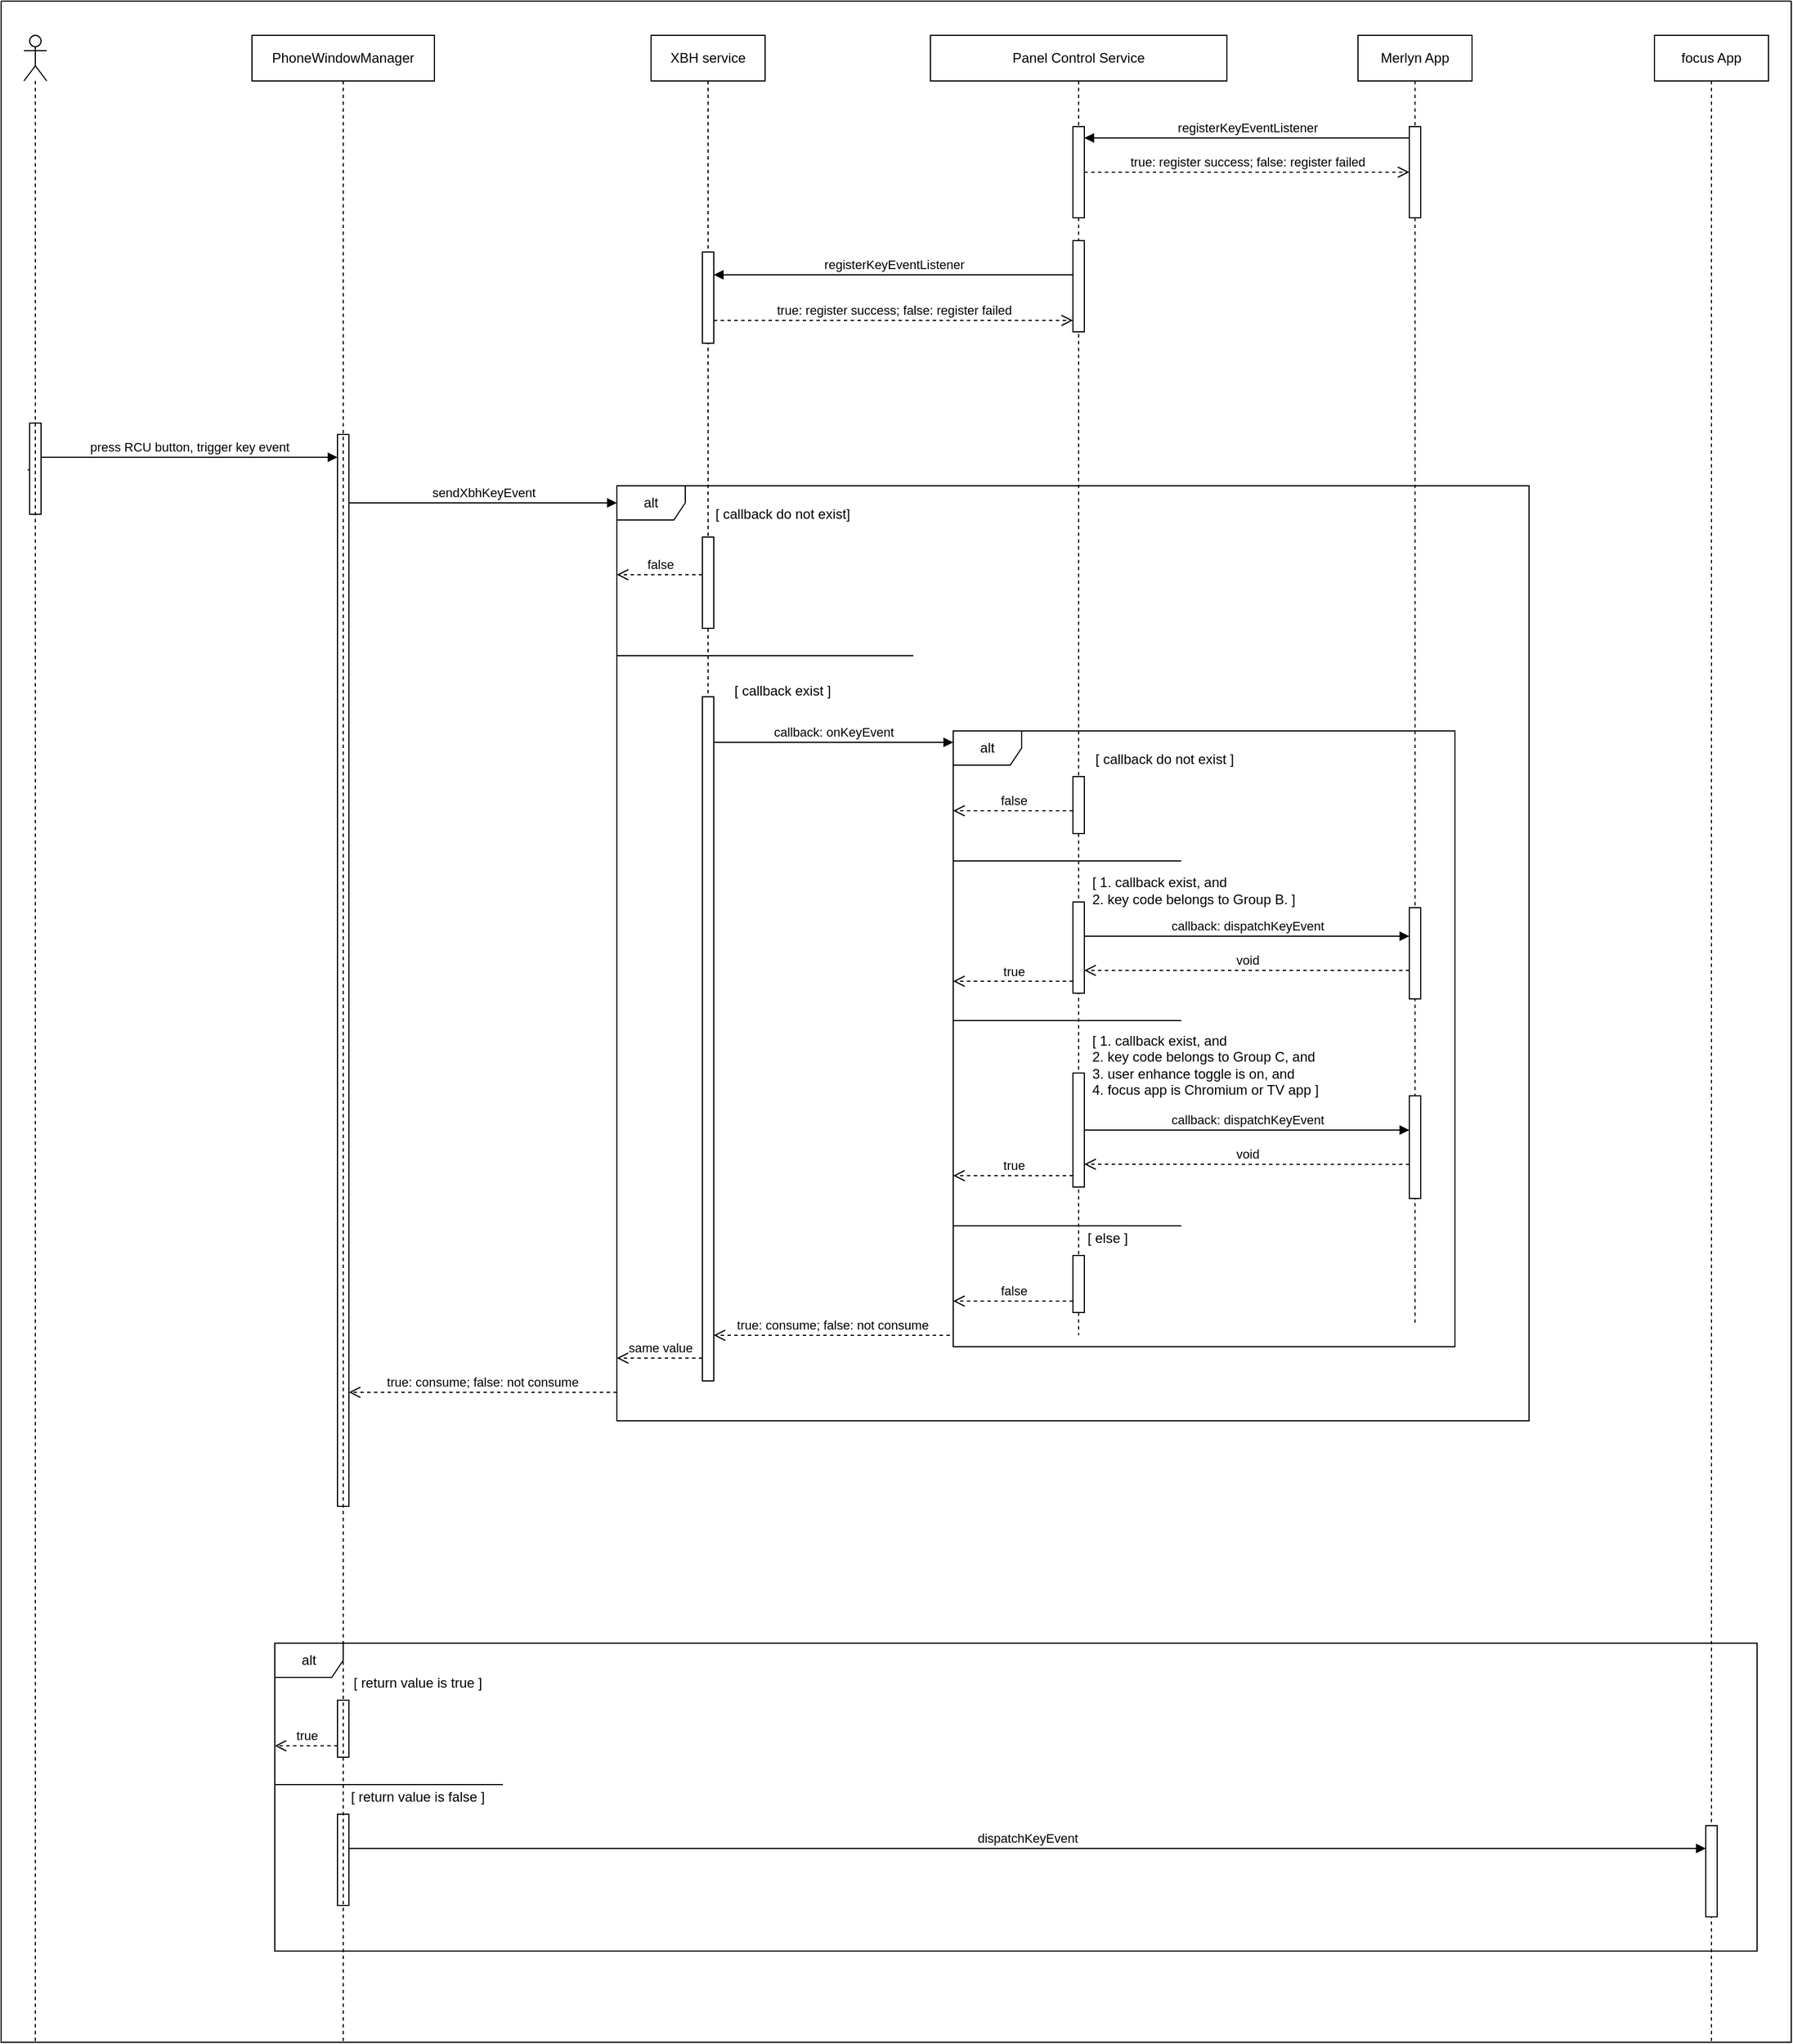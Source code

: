 <mxfile version="20.8.23" type="github">
  <diagram name="Page-1" id="Iv7mJayoe5ap2ETNNHTu">
    <mxGraphModel dx="1578" dy="868" grid="1" gridSize="10" guides="1" tooltips="1" connect="1" arrows="1" fold="1" page="1" pageScale="1" pageWidth="850" pageHeight="1100" math="0" shadow="0">
      <root>
        <mxCell id="0" />
        <mxCell id="1" parent="0" />
        <mxCell id="XDO1bSZa6HCcQc958d6B-104" value="" style="swimlane;startSize=0;fillStyle=auto;strokeColor=default;gradientColor=default;" parent="1" vertex="1">
          <mxGeometry width="1570" height="1790" as="geometry">
            <mxRectangle x="1700" width="50" height="40" as="alternateBounds" />
          </mxGeometry>
        </mxCell>
        <mxCell id="XDO1bSZa6HCcQc958d6B-18" value="" style="html=1;points=[];perimeter=orthogonalPerimeter;outlineConnect=0;targetShapes=umlLifeline;portConstraint=eastwest;newEdgeStyle={&quot;edgeStyle&quot;:&quot;elbowEdgeStyle&quot;,&quot;elbow&quot;:&quot;vertical&quot;,&quot;curved&quot;:0,&quot;rounded&quot;:0};" parent="XDO1bSZa6HCcQc958d6B-104" vertex="1">
          <mxGeometry x="295" y="380" width="10" height="940" as="geometry" />
        </mxCell>
        <mxCell id="XDO1bSZa6HCcQc958d6B-17" value="press RCU button, trigger key event" style="html=1;verticalAlign=bottom;endArrow=block;edgeStyle=elbowEdgeStyle;elbow=vertical;curved=0;rounded=0;startArrow=none;" parent="XDO1bSZa6HCcQc958d6B-104" source="XDO1bSZa6HCcQc958d6B-19" target="XDO1bSZa6HCcQc958d6B-18" edge="1">
          <mxGeometry width="80" relative="1" as="geometry">
            <mxPoint x="395" y="510" as="sourcePoint" />
            <mxPoint x="245" y="410" as="targetPoint" />
            <Array as="points">
              <mxPoint x="235" y="400" />
            </Array>
            <mxPoint as="offset" />
          </mxGeometry>
        </mxCell>
        <mxCell id="XDO1bSZa6HCcQc958d6B-20" value="" style="html=1;verticalAlign=bottom;endArrow=none;edgeStyle=elbowEdgeStyle;elbow=vertical;curved=0;rounded=0;" parent="XDO1bSZa6HCcQc958d6B-104" target="XDO1bSZa6HCcQc958d6B-19" edge="1">
          <mxGeometry width="80" relative="1" as="geometry">
            <mxPoint x="23.278" y="411.111" as="sourcePoint" />
            <mxPoint x="265" y="430" as="targetPoint" />
          </mxGeometry>
        </mxCell>
        <mxCell id="XDO1bSZa6HCcQc958d6B-23" value="sendXbhKeyEvent" style="html=1;verticalAlign=bottom;endArrow=block;edgeStyle=elbowEdgeStyle;elbow=vertical;curved=0;rounded=0;entryX=0;entryY=0.018;entryDx=0;entryDy=0;entryPerimeter=0;" parent="XDO1bSZa6HCcQc958d6B-104" source="XDO1bSZa6HCcQc958d6B-18" target="XDO1bSZa6HCcQc958d6B-124" edge="1">
          <mxGeometry width="80" relative="1" as="geometry">
            <mxPoint x="295" y="420" as="sourcePoint" />
            <mxPoint x="450" y="450" as="targetPoint" />
            <Array as="points">
              <mxPoint x="530" y="440" />
              <mxPoint x="410" y="430" />
              <mxPoint x="455" y="410" />
            </Array>
          </mxGeometry>
        </mxCell>
        <mxCell id="XDO1bSZa6HCcQc958d6B-19" value="" style="html=1;points=[];perimeter=orthogonalPerimeter;outlineConnect=0;targetShapes=umlLifeline;portConstraint=eastwest;newEdgeStyle={&quot;edgeStyle&quot;:&quot;elbowEdgeStyle&quot;,&quot;elbow&quot;:&quot;vertical&quot;,&quot;curved&quot;:0,&quot;rounded&quot;:0};" parent="XDO1bSZa6HCcQc958d6B-104" vertex="1">
          <mxGeometry x="25" y="370" width="10" height="80" as="geometry" />
        </mxCell>
        <mxCell id="XDO1bSZa6HCcQc958d6B-42" value="" style="html=1;points=[];perimeter=orthogonalPerimeter;outlineConnect=0;targetShapes=umlLifeline;portConstraint=eastwest;newEdgeStyle={&quot;edgeStyle&quot;:&quot;elbowEdgeStyle&quot;,&quot;elbow&quot;:&quot;vertical&quot;,&quot;curved&quot;:0,&quot;rounded&quot;:0};" parent="XDO1bSZa6HCcQc958d6B-104" vertex="1">
          <mxGeometry x="295" y="1590" width="10" height="80" as="geometry" />
        </mxCell>
        <mxCell id="XDO1bSZa6HCcQc958d6B-84" value="dispatchKeyEvent" style="html=1;verticalAlign=bottom;endArrow=block;edgeStyle=elbowEdgeStyle;elbow=vertical;curved=0;rounded=0;" parent="XDO1bSZa6HCcQc958d6B-104" source="XDO1bSZa6HCcQc958d6B-42" target="XDO1bSZa6HCcQc958d6B-85" edge="1">
          <mxGeometry width="80" relative="1" as="geometry">
            <mxPoint x="560" y="1270" as="sourcePoint" />
            <mxPoint x="1120" y="1355" as="targetPoint" />
            <Array as="points">
              <mxPoint x="370" y="1620" />
              <mxPoint x="740" y="1570" />
            </Array>
          </mxGeometry>
        </mxCell>
        <mxCell id="XDO1bSZa6HCcQc958d6B-86" value="alt" style="shape=umlFrame;whiteSpace=wrap;html=1;pointerEvents=0;" parent="XDO1bSZa6HCcQc958d6B-104" vertex="1">
          <mxGeometry x="240" y="1440" width="1300" height="270" as="geometry" />
        </mxCell>
        <mxCell id="XDO1bSZa6HCcQc958d6B-87" value="[ return value is true ]" style="text;html=1;align=center;verticalAlign=middle;resizable=0;points=[];autosize=1;strokeColor=none;fillColor=none;" parent="XDO1bSZa6HCcQc958d6B-104" vertex="1">
          <mxGeometry x="295" y="1460" width="140" height="30" as="geometry" />
        </mxCell>
        <mxCell id="XDO1bSZa6HCcQc958d6B-21" value="XBH service" style="shape=umlLifeline;perimeter=lifelinePerimeter;whiteSpace=wrap;html=1;container=1;dropTarget=0;collapsible=0;recursiveResize=0;outlineConnect=0;portConstraint=eastwest;newEdgeStyle={&quot;edgeStyle&quot;:&quot;elbowEdgeStyle&quot;,&quot;elbow&quot;:&quot;vertical&quot;,&quot;curved&quot;:0,&quot;rounded&quot;:0};" parent="XDO1bSZa6HCcQc958d6B-104" vertex="1">
          <mxGeometry x="570" y="30" width="100" height="1150" as="geometry" />
        </mxCell>
        <mxCell id="XDO1bSZa6HCcQc958d6B-121" value="" style="html=1;points=[];perimeter=orthogonalPerimeter;outlineConnect=0;targetShapes=umlLifeline;portConstraint=eastwest;newEdgeStyle={&quot;edgeStyle&quot;:&quot;elbowEdgeStyle&quot;,&quot;elbow&quot;:&quot;vertical&quot;,&quot;curved&quot;:0,&quot;rounded&quot;:0};fillStyle=auto;strokeColor=default;gradientColor=none;" parent="XDO1bSZa6HCcQc958d6B-21" vertex="1">
          <mxGeometry x="45" y="190" width="10" height="80" as="geometry" />
        </mxCell>
        <mxCell id="x0QpQ54GY_OKKBWYzhXL-3" value="" style="html=1;points=[];perimeter=orthogonalPerimeter;outlineConnect=0;targetShapes=umlLifeline;portConstraint=eastwest;newEdgeStyle={&quot;edgeStyle&quot;:&quot;elbowEdgeStyle&quot;,&quot;elbow&quot;:&quot;vertical&quot;,&quot;curved&quot;:0,&quot;rounded&quot;:0};" parent="XDO1bSZa6HCcQc958d6B-21" vertex="1">
          <mxGeometry x="45" y="440" width="10" height="80" as="geometry" />
        </mxCell>
        <mxCell id="XDO1bSZa6HCcQc958d6B-80" value="focus App" style="shape=umlLifeline;perimeter=lifelinePerimeter;whiteSpace=wrap;html=1;container=1;dropTarget=0;collapsible=0;recursiveResize=0;outlineConnect=0;portConstraint=eastwest;newEdgeStyle={&quot;edgeStyle&quot;:&quot;elbowEdgeStyle&quot;,&quot;elbow&quot;:&quot;vertical&quot;,&quot;curved&quot;:0,&quot;rounded&quot;:0};" parent="XDO1bSZa6HCcQc958d6B-104" vertex="1">
          <mxGeometry x="1450" y="30" width="100" height="1760" as="geometry" />
        </mxCell>
        <mxCell id="XDO1bSZa6HCcQc958d6B-85" value="" style="html=1;points=[];perimeter=orthogonalPerimeter;outlineConnect=0;targetShapes=umlLifeline;portConstraint=eastwest;newEdgeStyle={&quot;edgeStyle&quot;:&quot;elbowEdgeStyle&quot;,&quot;elbow&quot;:&quot;vertical&quot;,&quot;curved&quot;:0,&quot;rounded&quot;:0};" parent="XDO1bSZa6HCcQc958d6B-80" vertex="1">
          <mxGeometry x="45" y="1570" width="10" height="80" as="geometry" />
        </mxCell>
        <mxCell id="XDO1bSZa6HCcQc958d6B-44" value="Panel Control Service" style="shape=umlLifeline;perimeter=lifelinePerimeter;whiteSpace=wrap;html=1;container=1;dropTarget=0;collapsible=0;recursiveResize=0;outlineConnect=0;portConstraint=eastwest;newEdgeStyle={&quot;edgeStyle&quot;:&quot;elbowEdgeStyle&quot;,&quot;elbow&quot;:&quot;vertical&quot;,&quot;curved&quot;:0,&quot;rounded&quot;:0};" parent="XDO1bSZa6HCcQc958d6B-104" vertex="1">
          <mxGeometry x="815" y="30" width="260" height="1140" as="geometry" />
        </mxCell>
        <mxCell id="XDO1bSZa6HCcQc958d6B-117" value="" style="html=1;points=[];perimeter=orthogonalPerimeter;outlineConnect=0;targetShapes=umlLifeline;portConstraint=eastwest;newEdgeStyle={&quot;edgeStyle&quot;:&quot;elbowEdgeStyle&quot;,&quot;elbow&quot;:&quot;vertical&quot;,&quot;curved&quot;:0,&quot;rounded&quot;:0};fillStyle=auto;strokeColor=default;gradientColor=none;" parent="XDO1bSZa6HCcQc958d6B-44" vertex="1">
          <mxGeometry x="125" y="80" width="10" height="80" as="geometry" />
        </mxCell>
        <mxCell id="XDO1bSZa6HCcQc958d6B-120" value="" style="html=1;points=[];perimeter=orthogonalPerimeter;outlineConnect=0;targetShapes=umlLifeline;portConstraint=eastwest;newEdgeStyle={&quot;edgeStyle&quot;:&quot;elbowEdgeStyle&quot;,&quot;elbow&quot;:&quot;vertical&quot;,&quot;curved&quot;:0,&quot;rounded&quot;:0};fillStyle=auto;strokeColor=default;gradientColor=none;" parent="XDO1bSZa6HCcQc958d6B-44" vertex="1">
          <mxGeometry x="125" y="180" width="10" height="80" as="geometry" />
        </mxCell>
        <mxCell id="bfMf8_w3wYduv8oGfDoK-2" value="" style="html=1;points=[];perimeter=orthogonalPerimeter;outlineConnect=0;targetShapes=umlLifeline;portConstraint=eastwest;newEdgeStyle={&quot;edgeStyle&quot;:&quot;elbowEdgeStyle&quot;,&quot;elbow&quot;:&quot;vertical&quot;,&quot;curved&quot;:0,&quot;rounded&quot;:0};" vertex="1" parent="XDO1bSZa6HCcQc958d6B-44">
          <mxGeometry x="125" y="760" width="10" height="80" as="geometry" />
        </mxCell>
        <mxCell id="XDO1bSZa6HCcQc958d6B-79" value="Merlyn App" style="shape=umlLifeline;perimeter=lifelinePerimeter;whiteSpace=wrap;html=1;container=1;dropTarget=0;collapsible=0;recursiveResize=0;outlineConnect=0;portConstraint=eastwest;newEdgeStyle={&quot;edgeStyle&quot;:&quot;elbowEdgeStyle&quot;,&quot;elbow&quot;:&quot;vertical&quot;,&quot;curved&quot;:0,&quot;rounded&quot;:0};" parent="XDO1bSZa6HCcQc958d6B-104" vertex="1">
          <mxGeometry x="1190" y="30" width="100" height="1130" as="geometry" />
        </mxCell>
        <mxCell id="XDO1bSZa6HCcQc958d6B-116" value="" style="html=1;points=[];perimeter=orthogonalPerimeter;outlineConnect=0;targetShapes=umlLifeline;portConstraint=eastwest;newEdgeStyle={&quot;edgeStyle&quot;:&quot;elbowEdgeStyle&quot;,&quot;elbow&quot;:&quot;vertical&quot;,&quot;curved&quot;:0,&quot;rounded&quot;:0};fillStyle=auto;strokeColor=default;gradientColor=none;" parent="XDO1bSZa6HCcQc958d6B-79" vertex="1">
          <mxGeometry x="45" y="80" width="10" height="80" as="geometry" />
        </mxCell>
        <mxCell id="XDO1bSZa6HCcQc958d6B-22" value="" style="html=1;points=[];perimeter=orthogonalPerimeter;outlineConnect=0;targetShapes=umlLifeline;portConstraint=eastwest;newEdgeStyle={&quot;edgeStyle&quot;:&quot;elbowEdgeStyle&quot;,&quot;elbow&quot;:&quot;vertical&quot;,&quot;curved&quot;:0,&quot;rounded&quot;:0};" parent="XDO1bSZa6HCcQc958d6B-104" vertex="1">
          <mxGeometry x="615" y="610" width="10" height="600" as="geometry" />
        </mxCell>
        <mxCell id="XDO1bSZa6HCcQc958d6B-118" value="registerKeyEventListener" style="html=1;verticalAlign=bottom;endArrow=block;edgeStyle=elbowEdgeStyle;elbow=vertical;curved=0;rounded=0;" parent="XDO1bSZa6HCcQc958d6B-104" source="XDO1bSZa6HCcQc958d6B-116" target="XDO1bSZa6HCcQc958d6B-117" edge="1">
          <mxGeometry relative="1" as="geometry">
            <mxPoint x="1410" y="120" as="sourcePoint" />
            <Array as="points">
              <mxPoint x="1150" y="120" />
            </Array>
          </mxGeometry>
        </mxCell>
        <mxCell id="XDO1bSZa6HCcQc958d6B-119" value="true: register success; false: register failed" style="html=1;verticalAlign=bottom;endArrow=open;dashed=1;endSize=8;edgeStyle=elbowEdgeStyle;elbow=vertical;curved=0;rounded=0;" parent="XDO1bSZa6HCcQc958d6B-104" source="XDO1bSZa6HCcQc958d6B-117" target="XDO1bSZa6HCcQc958d6B-116" edge="1">
          <mxGeometry relative="1" as="geometry">
            <mxPoint x="1400" y="150" as="targetPoint" />
          </mxGeometry>
        </mxCell>
        <mxCell id="XDO1bSZa6HCcQc958d6B-124" value="alt" style="shape=umlFrame;whiteSpace=wrap;html=1;pointerEvents=0;fillStyle=auto;strokeColor=default;gradientColor=none;" parent="XDO1bSZa6HCcQc958d6B-104" vertex="1">
          <mxGeometry x="540" y="425" width="800" height="820" as="geometry" />
        </mxCell>
        <mxCell id="XDO1bSZa6HCcQc958d6B-122" value="registerKeyEventListener" style="html=1;verticalAlign=bottom;endArrow=block;edgeStyle=elbowEdgeStyle;elbow=vertical;curved=0;rounded=0;" parent="XDO1bSZa6HCcQc958d6B-104" source="XDO1bSZa6HCcQc958d6B-120" target="XDO1bSZa6HCcQc958d6B-121" edge="1">
          <mxGeometry relative="1" as="geometry">
            <mxPoint x="690" y="220" as="sourcePoint" />
            <Array as="points">
              <mxPoint x="750" y="240" />
            </Array>
          </mxGeometry>
        </mxCell>
        <mxCell id="XDO1bSZa6HCcQc958d6B-123" value="true: register success; false: register failed" style="html=1;verticalAlign=bottom;endArrow=open;dashed=1;endSize=8;edgeStyle=elbowEdgeStyle;elbow=vertical;curved=0;rounded=0;" parent="XDO1bSZa6HCcQc958d6B-104" source="XDO1bSZa6HCcQc958d6B-121" target="XDO1bSZa6HCcQc958d6B-120" edge="1">
          <mxGeometry relative="1" as="geometry">
            <mxPoint x="690" y="295" as="targetPoint" />
            <Array as="points">
              <mxPoint x="800" y="280" />
            </Array>
          </mxGeometry>
        </mxCell>
        <mxCell id="XDO1bSZa6HCcQc958d6B-125" value="[ callback exist ]" style="text;html=1;align=center;verticalAlign=middle;resizable=0;points=[];autosize=1;strokeColor=none;fillColor=none;" parent="XDO1bSZa6HCcQc958d6B-104" vertex="1">
          <mxGeometry x="630" y="590" width="110" height="30" as="geometry" />
        </mxCell>
        <mxCell id="XDO1bSZa6HCcQc958d6B-46" value="callback: onKeyEvent" style="html=1;verticalAlign=bottom;endArrow=block;edgeStyle=elbowEdgeStyle;elbow=vertical;curved=0;rounded=0;" parent="XDO1bSZa6HCcQc958d6B-104" target="XDO1bSZa6HCcQc958d6B-106" edge="1">
          <mxGeometry relative="1" as="geometry">
            <mxPoint x="625" y="650" as="sourcePoint" />
            <Array as="points">
              <mxPoint x="765" y="650" />
              <mxPoint x="745" y="600" />
            </Array>
          </mxGeometry>
        </mxCell>
        <mxCell id="XDO1bSZa6HCcQc958d6B-106" value="alt" style="shape=umlFrame;whiteSpace=wrap;html=1;pointerEvents=0;fillStyle=auto;strokeColor=default;gradientColor=none;" parent="XDO1bSZa6HCcQc958d6B-104" vertex="1">
          <mxGeometry x="835" y="640" width="440" height="540" as="geometry" />
        </mxCell>
        <mxCell id="XDO1bSZa6HCcQc958d6B-115" value="true: consume; false: not consume" style="html=1;verticalAlign=bottom;endArrow=open;dashed=1;endSize=8;edgeStyle=elbowEdgeStyle;elbow=vertical;curved=0;rounded=0;" parent="XDO1bSZa6HCcQc958d6B-104" edge="1">
          <mxGeometry relative="1" as="geometry">
            <mxPoint x="832" y="1170" as="sourcePoint" />
            <mxPoint x="625" y="1170" as="targetPoint" />
            <Array as="points">
              <mxPoint x="730" y="1170" />
              <mxPoint x="675" y="910" />
              <mxPoint x="835" y="911" />
            </Array>
          </mxGeometry>
        </mxCell>
        <mxCell id="x0QpQ54GY_OKKBWYzhXL-2" value="[ callback do not exist]" style="text;html=1;align=center;verticalAlign=middle;resizable=0;points=[];autosize=1;strokeColor=none;fillColor=none;" parent="XDO1bSZa6HCcQc958d6B-104" vertex="1">
          <mxGeometry x="615" y="435" width="140" height="30" as="geometry" />
        </mxCell>
        <mxCell id="x0QpQ54GY_OKKBWYzhXL-6" value="false" style="html=1;verticalAlign=bottom;endArrow=open;dashed=1;endSize=8;edgeStyle=elbowEdgeStyle;elbow=vertical;curved=0;rounded=0;" parent="XDO1bSZa6HCcQc958d6B-104" source="x0QpQ54GY_OKKBWYzhXL-3" edge="1">
          <mxGeometry relative="1" as="geometry">
            <mxPoint x="650" y="450" as="sourcePoint" />
            <mxPoint x="540" y="503" as="targetPoint" />
            <Array as="points">
              <mxPoint x="550" y="503" />
            </Array>
          </mxGeometry>
        </mxCell>
        <mxCell id="x0QpQ54GY_OKKBWYzhXL-7" value="" style="line;strokeWidth=1;fillColor=none;align=left;verticalAlign=middle;spacingTop=-1;spacingLeft=3;spacingRight=3;rotatable=0;labelPosition=right;points=[];portConstraint=eastwest;strokeColor=inherit;" parent="XDO1bSZa6HCcQc958d6B-104" vertex="1">
          <mxGeometry x="540" y="570" width="260" height="8" as="geometry" />
        </mxCell>
        <mxCell id="x0QpQ54GY_OKKBWYzhXL-8" value="[ callback do not exist ]" style="text;html=1;align=center;verticalAlign=middle;resizable=0;points=[];autosize=1;strokeColor=none;fillColor=none;" parent="XDO1bSZa6HCcQc958d6B-104" vertex="1">
          <mxGeometry x="950" y="650" width="140" height="30" as="geometry" />
        </mxCell>
        <mxCell id="x0QpQ54GY_OKKBWYzhXL-9" value="" style="html=1;points=[];perimeter=orthogonalPerimeter;outlineConnect=0;targetShapes=umlLifeline;portConstraint=eastwest;newEdgeStyle={&quot;edgeStyle&quot;:&quot;elbowEdgeStyle&quot;,&quot;elbow&quot;:&quot;vertical&quot;,&quot;curved&quot;:0,&quot;rounded&quot;:0};" parent="XDO1bSZa6HCcQc958d6B-104" vertex="1">
          <mxGeometry x="940" y="680" width="10" height="50" as="geometry" />
        </mxCell>
        <mxCell id="x0QpQ54GY_OKKBWYzhXL-19" value="" style="html=1;points=[];perimeter=orthogonalPerimeter;outlineConnect=0;targetShapes=umlLifeline;portConstraint=eastwest;newEdgeStyle={&quot;edgeStyle&quot;:&quot;elbowEdgeStyle&quot;,&quot;elbow&quot;:&quot;vertical&quot;,&quot;curved&quot;:0,&quot;rounded&quot;:0};" parent="XDO1bSZa6HCcQc958d6B-104" vertex="1">
          <mxGeometry x="295" y="1490" width="10" height="50" as="geometry" />
        </mxCell>
        <mxCell id="x0QpQ54GY_OKKBWYzhXL-23" value="[ return value is false ]" style="text;html=1;align=center;verticalAlign=middle;resizable=0;points=[];autosize=1;strokeColor=none;fillColor=none;" parent="XDO1bSZa6HCcQc958d6B-104" vertex="1">
          <mxGeometry x="295" y="1560" width="140" height="30" as="geometry" />
        </mxCell>
        <mxCell id="x0QpQ54GY_OKKBWYzhXL-13" value="" style="html=1;points=[];perimeter=orthogonalPerimeter;outlineConnect=0;targetShapes=umlLifeline;portConstraint=eastwest;newEdgeStyle={&quot;edgeStyle&quot;:&quot;elbowEdgeStyle&quot;,&quot;elbow&quot;:&quot;vertical&quot;,&quot;curved&quot;:0,&quot;rounded&quot;:0};" parent="XDO1bSZa6HCcQc958d6B-104" vertex="1">
          <mxGeometry x="940" y="940" width="10" height="100" as="geometry" />
        </mxCell>
        <mxCell id="XDO1bSZa6HCcQc958d6B-81" value="" style="html=1;points=[];perimeter=orthogonalPerimeter;outlineConnect=0;targetShapes=umlLifeline;portConstraint=eastwest;newEdgeStyle={&quot;edgeStyle&quot;:&quot;elbowEdgeStyle&quot;,&quot;elbow&quot;:&quot;vertical&quot;,&quot;curved&quot;:0,&quot;rounded&quot;:0};" parent="XDO1bSZa6HCcQc958d6B-104" vertex="1">
          <mxGeometry x="1235" y="960" width="10" height="90" as="geometry" />
        </mxCell>
        <mxCell id="XDO1bSZa6HCcQc958d6B-82" value="callback: dispatchKeyEvent" style="html=1;verticalAlign=bottom;endArrow=block;edgeStyle=elbowEdgeStyle;elbow=vertical;curved=0;rounded=0;" parent="XDO1bSZa6HCcQc958d6B-104" source="x0QpQ54GY_OKKBWYzhXL-13" target="XDO1bSZa6HCcQc958d6B-81" edge="1">
          <mxGeometry relative="1" as="geometry">
            <mxPoint x="1025" y="970" as="sourcePoint" />
            <Array as="points">
              <mxPoint x="1100" y="990" />
            </Array>
          </mxGeometry>
        </mxCell>
        <mxCell id="XDO1bSZa6HCcQc958d6B-45" value="" style="html=1;points=[];perimeter=orthogonalPerimeter;outlineConnect=0;targetShapes=umlLifeline;portConstraint=eastwest;newEdgeStyle={&quot;edgeStyle&quot;:&quot;elbowEdgeStyle&quot;,&quot;elbow&quot;:&quot;vertical&quot;,&quot;curved&quot;:0,&quot;rounded&quot;:0};" parent="XDO1bSZa6HCcQc958d6B-104" vertex="1">
          <mxGeometry x="940" y="1100" width="10" height="50" as="geometry" />
        </mxCell>
        <mxCell id="XDO1bSZa6HCcQc958d6B-109" value="[ 1. callback exist, and&lt;br&gt;2. key code belongs to Group C, and&lt;br&gt;3. user enhance toggle is on, and&lt;br&gt;4. focus app is Chromium or TV app ]" style="text;html=1;align=left;verticalAlign=middle;resizable=0;points=[];autosize=1;strokeColor=none;fillColor=none;" parent="XDO1bSZa6HCcQc958d6B-104" vertex="1">
          <mxGeometry x="955" y="898" width="220" height="70" as="geometry" />
        </mxCell>
        <mxCell id="x0QpQ54GY_OKKBWYzhXL-11" value="" style="line;strokeWidth=1;fillColor=none;align=left;verticalAlign=middle;spacingTop=-1;spacingLeft=3;spacingRight=3;rotatable=0;labelPosition=right;points=[];portConstraint=eastwest;strokeColor=inherit;" parent="XDO1bSZa6HCcQc958d6B-104" vertex="1">
          <mxGeometry x="835" y="890" width="200" height="8" as="geometry" />
        </mxCell>
        <mxCell id="x0QpQ54GY_OKKBWYzhXL-14" value="true" style="html=1;verticalAlign=bottom;endArrow=open;dashed=1;endSize=8;edgeStyle=elbowEdgeStyle;elbow=vertical;curved=0;rounded=0;" parent="XDO1bSZa6HCcQc958d6B-104" edge="1">
          <mxGeometry relative="1" as="geometry">
            <mxPoint x="940" y="1030" as="sourcePoint" />
            <mxPoint x="835" y="1030" as="targetPoint" />
          </mxGeometry>
        </mxCell>
        <mxCell id="x0QpQ54GY_OKKBWYzhXL-15" value="" style="line;strokeWidth=1;fillColor=none;align=left;verticalAlign=middle;spacingTop=-1;spacingLeft=3;spacingRight=3;rotatable=0;labelPosition=right;points=[];portConstraint=eastwest;strokeColor=inherit;" parent="XDO1bSZa6HCcQc958d6B-104" vertex="1">
          <mxGeometry x="835" y="1070" width="200" height="8" as="geometry" />
        </mxCell>
        <mxCell id="x0QpQ54GY_OKKBWYzhXL-16" value="false" style="html=1;verticalAlign=bottom;endArrow=open;dashed=1;endSize=8;edgeStyle=elbowEdgeStyle;elbow=vertical;curved=0;rounded=0;" parent="XDO1bSZa6HCcQc958d6B-104" edge="1">
          <mxGeometry relative="1" as="geometry">
            <mxPoint x="940" y="1140" as="sourcePoint" />
            <mxPoint x="835" y="1140" as="targetPoint" />
          </mxGeometry>
        </mxCell>
        <mxCell id="K9nR4HfA2Bd_SZhwCVlf-3" value="[ 1. callback exist, and&lt;br&gt;2. key code belongs to Group B. ]" style="text;html=1;align=left;verticalAlign=middle;resizable=0;points=[];autosize=1;strokeColor=none;fillColor=none;" parent="XDO1bSZa6HCcQc958d6B-104" vertex="1">
          <mxGeometry x="955" y="760" width="200" height="40" as="geometry" />
        </mxCell>
        <mxCell id="K9nR4HfA2Bd_SZhwCVlf-5" value="callback: dispatchKeyEvent" style="html=1;verticalAlign=bottom;endArrow=block;edgeStyle=elbowEdgeStyle;elbow=vertical;curved=0;rounded=0;" parent="XDO1bSZa6HCcQc958d6B-104" edge="1">
          <mxGeometry relative="1" as="geometry">
            <mxPoint x="950" y="820" as="sourcePoint" />
            <mxPoint x="1235" y="820" as="targetPoint" />
            <Array as="points">
              <mxPoint x="1090" y="820" />
            </Array>
          </mxGeometry>
        </mxCell>
        <mxCell id="K9nR4HfA2Bd_SZhwCVlf-6" value="void" style="html=1;verticalAlign=bottom;endArrow=open;dashed=1;endSize=8;edgeStyle=elbowEdgeStyle;elbow=vertical;curved=0;rounded=0;" parent="XDO1bSZa6HCcQc958d6B-104" edge="1">
          <mxGeometry relative="1" as="geometry">
            <mxPoint x="1235" y="850" as="sourcePoint" />
            <mxPoint x="950" y="850" as="targetPoint" />
          </mxGeometry>
        </mxCell>
        <mxCell id="K9nR4HfA2Bd_SZhwCVlf-7" value="true" style="html=1;verticalAlign=bottom;endArrow=open;dashed=1;endSize=8;edgeStyle=elbowEdgeStyle;elbow=vertical;curved=0;rounded=0;" parent="XDO1bSZa6HCcQc958d6B-104" edge="1">
          <mxGeometry relative="1" as="geometry">
            <mxPoint x="940" y="859.44" as="sourcePoint" />
            <mxPoint x="835" y="859.44" as="targetPoint" />
          </mxGeometry>
        </mxCell>
        <mxCell id="bfMf8_w3wYduv8oGfDoK-3" value="" style="html=1;points=[];perimeter=orthogonalPerimeter;outlineConnect=0;targetShapes=umlLifeline;portConstraint=eastwest;newEdgeStyle={&quot;edgeStyle&quot;:&quot;elbowEdgeStyle&quot;,&quot;elbow&quot;:&quot;vertical&quot;,&quot;curved&quot;:0,&quot;rounded&quot;:0};" vertex="1" parent="XDO1bSZa6HCcQc958d6B-104">
          <mxGeometry x="1235" y="795" width="10" height="80" as="geometry" />
        </mxCell>
        <mxCell id="bfMf8_w3wYduv8oGfDoK-4" value="[ else ]" style="text;html=1;align=center;verticalAlign=middle;resizable=0;points=[];autosize=1;strokeColor=none;fillColor=none;" vertex="1" parent="XDO1bSZa6HCcQc958d6B-104">
          <mxGeometry x="940" y="1070" width="60" height="30" as="geometry" />
        </mxCell>
        <mxCell id="bfMf8_w3wYduv8oGfDoK-5" value="void" style="html=1;verticalAlign=bottom;endArrow=open;dashed=1;endSize=8;edgeStyle=elbowEdgeStyle;elbow=vertical;curved=0;rounded=0;" edge="1" parent="XDO1bSZa6HCcQc958d6B-104">
          <mxGeometry relative="1" as="geometry">
            <mxPoint x="1235" y="1020.15" as="sourcePoint" />
            <mxPoint x="950" y="1020.15" as="targetPoint" />
          </mxGeometry>
        </mxCell>
        <mxCell id="XDO1bSZa6HCcQc958d6B-16" value="" style="shape=umlLifeline;perimeter=lifelinePerimeter;whiteSpace=wrap;html=1;container=1;dropTarget=0;collapsible=0;recursiveResize=0;outlineConnect=0;portConstraint=eastwest;newEdgeStyle={&quot;edgeStyle&quot;:&quot;elbowEdgeStyle&quot;,&quot;elbow&quot;:&quot;vertical&quot;,&quot;curved&quot;:0,&quot;rounded&quot;:0};participant=umlActor;" parent="XDO1bSZa6HCcQc958d6B-104" vertex="1">
          <mxGeometry x="20" y="30" width="20" height="1760" as="geometry" />
        </mxCell>
        <mxCell id="XDO1bSZa6HCcQc958d6B-11" value="PhoneWindowManager" style="shape=umlLifeline;perimeter=lifelinePerimeter;whiteSpace=wrap;html=1;container=1;dropTarget=0;collapsible=0;recursiveResize=0;outlineConnect=0;portConstraint=eastwest;newEdgeStyle={&quot;edgeStyle&quot;:&quot;elbowEdgeStyle&quot;,&quot;elbow&quot;:&quot;vertical&quot;,&quot;curved&quot;:0,&quot;rounded&quot;:0};" parent="XDO1bSZa6HCcQc958d6B-104" vertex="1">
          <mxGeometry x="220" y="30" width="160" height="1760" as="geometry" />
        </mxCell>
        <mxCell id="x0QpQ54GY_OKKBWYzhXL-10" value="false" style="html=1;verticalAlign=bottom;endArrow=open;dashed=1;endSize=8;edgeStyle=elbowEdgeStyle;elbow=horizontal;curved=0;rounded=0;" parent="XDO1bSZa6HCcQc958d6B-104" edge="1">
          <mxGeometry relative="1" as="geometry">
            <mxPoint x="940" y="710" as="sourcePoint" />
            <mxPoint x="835" y="710" as="targetPoint" />
          </mxGeometry>
        </mxCell>
        <mxCell id="x0QpQ54GY_OKKBWYzhXL-17" value="same value" style="html=1;verticalAlign=bottom;endArrow=open;dashed=1;endSize=8;edgeStyle=elbowEdgeStyle;elbow=vertical;curved=0;rounded=0;" parent="XDO1bSZa6HCcQc958d6B-104" edge="1">
          <mxGeometry relative="1" as="geometry">
            <mxPoint x="615" y="1190" as="sourcePoint" />
            <mxPoint x="540" y="1190" as="targetPoint" />
          </mxGeometry>
        </mxCell>
        <mxCell id="x0QpQ54GY_OKKBWYzhXL-18" value="true: consume; false: not consume" style="html=1;verticalAlign=bottom;endArrow=open;dashed=1;endSize=8;edgeStyle=elbowEdgeStyle;elbow=vertical;curved=0;rounded=0;" parent="XDO1bSZa6HCcQc958d6B-104" edge="1">
          <mxGeometry x="0.004" relative="1" as="geometry">
            <mxPoint x="540" y="1220" as="sourcePoint" />
            <mxPoint x="305" y="1220" as="targetPoint" />
            <mxPoint as="offset" />
          </mxGeometry>
        </mxCell>
        <mxCell id="x0QpQ54GY_OKKBWYzhXL-21" value="true" style="html=1;verticalAlign=bottom;endArrow=open;dashed=1;endSize=8;edgeStyle=elbowEdgeStyle;elbow=vertical;curved=0;rounded=0;" parent="XDO1bSZa6HCcQc958d6B-104" edge="1">
          <mxGeometry relative="1" as="geometry">
            <mxPoint x="295" y="1530" as="sourcePoint" />
            <mxPoint x="240" y="1530" as="targetPoint" />
          </mxGeometry>
        </mxCell>
        <mxCell id="x0QpQ54GY_OKKBWYzhXL-22" value="" style="line;strokeWidth=1;fillColor=none;align=left;verticalAlign=middle;spacingTop=-1;spacingLeft=3;spacingRight=3;rotatable=0;labelPosition=right;points=[];portConstraint=eastwest;strokeColor=inherit;" parent="XDO1bSZa6HCcQc958d6B-104" vertex="1">
          <mxGeometry x="240" y="1560" width="200" height="8" as="geometry" />
        </mxCell>
        <mxCell id="K9nR4HfA2Bd_SZhwCVlf-1" value="" style="line;strokeWidth=1;fillColor=none;align=left;verticalAlign=middle;spacingTop=-1;spacingLeft=3;spacingRight=3;rotatable=0;labelPosition=right;points=[];portConstraint=eastwest;strokeColor=inherit;container=0;" parent="XDO1bSZa6HCcQc958d6B-104" vertex="1">
          <mxGeometry x="835" y="750" width="200" height="8" as="geometry" />
        </mxCell>
      </root>
    </mxGraphModel>
  </diagram>
</mxfile>
